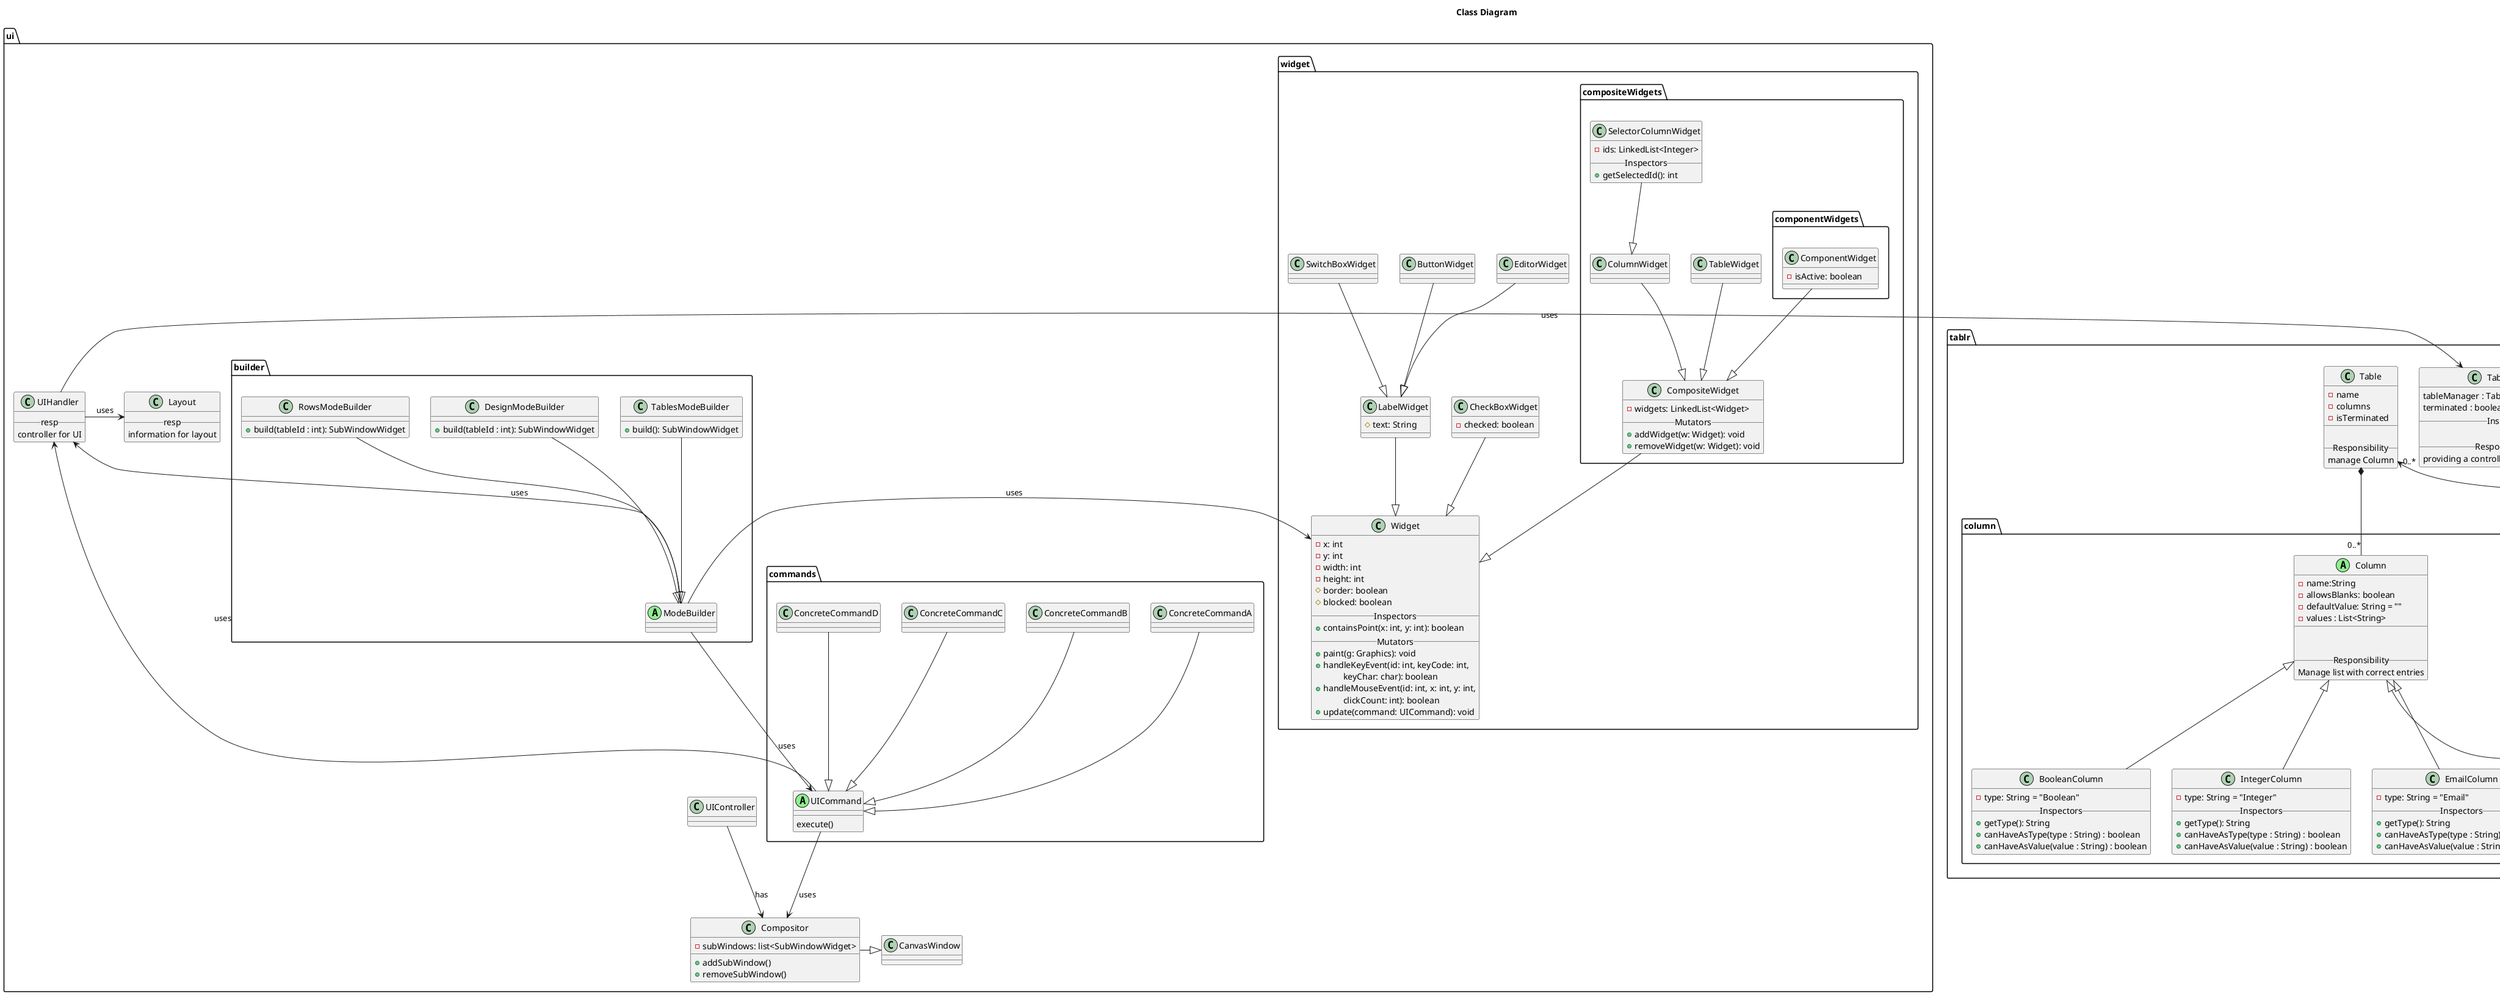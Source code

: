 @startuml
title Class Diagram
package "ui" {

    class CanvasWindow{

    }


    class UIHandler{
        __resp__
        controller for UI
    }
    UIHandler -> Layout : uses
    class Layout{
    __resp__
    information for layout
    }



    class Compositor{
        - subWindows: list<SubWindowWidget>
        __
        + addSubWindow()
        + removeSubWindow()
    }

    class UIController{

    }



    UIController --> Compositor : has



    Compositor -|> CanvasWindow



    package "commands" {

        class UICommand <<(A, lightgreen)>> {
            execute()
        }

        class ConcreteCommandA{

        }

        class ConcreteCommandB{

        }

        class ConcreteCommandC{

        }

        class ConcreteCommandD{

        }

        ConcreteCommandA --|> UICommand
        ConcreteCommandB --|> UICommand
        ConcreteCommandC --|> UICommand
        ConcreteCommandD --|> UICommand
    }
    UICommand --> Compositor : uses

    UIHandler <-- UICommand : uses



    package "widget" {

                class Widget {
                    -x: int
                    -y: int
                    -width: int
                    -height: int
                    #border: boolean
                    #blocked: boolean
                    __Inspectors__
                    +containsPoint(x: int, y: int): boolean
                    __Mutators__
                    +paint(g: Graphics): void
                    +handleKeyEvent(id: int, keyCode: int,
                        \t keyChar: char): boolean
                    +handleMouseEvent(id: int, x: int, y: int,
                        \t clickCount: int): boolean
                    +update(command: UICommand): void
                }


                class LabelWidget{
                    #text: String
                }
                LabelWidget --|> Widget


                class EditorWidget{
                }
                EditorWidget --|> LabelWidget

                class CheckBoxWidget{
                    -checked: boolean
                }
                CheckBoxWidget --|> Widget
                class ButtonWidget{
                }
                ButtonWidget --|> LabelWidget


                class SwitchBoxWidget{
                }
                SwitchBoxWidget --|> LabelWidget
                package compositeWidgets{
                    class CompositeWidget{
                        - widgets: LinkedList<Widget>
                        __Mutators__
                        + addWidget(w: Widget): void
                        + removeWidget(w: Widget): void
                    }

                    CompositeWidget --|> Widget

                    class TableWidget{
                    }

                    TableWidget --|> CompositeWidget

                    class ColumnWidget{
                    }

                    ColumnWidget --|> CompositeWidget

                    class SelectorColumnWidget {
                        -ids: LinkedList<Integer>
                        __Inspectors__
                        +getSelectedId(): int
                    }

                    SelectorColumnWidget --|> ColumnWidget

                    package componentWidgets{
                        class ComponentWidget{
                            -isActive: boolean
                        }



                        ComponentWidget --|> CompositeWidget


                    }
                }

    }


    package "builder" {

        UIHandler <-- ModeBuilder : uses

        class ModeBuilder <<(A, lightgreen)>>{
        }

        class TablesModeBuilder{
            + build(): SubWindowWidget
        }

        class DesignModeBuilder{
            + build(tableId : int): SubWindowWidget

        }

        class RowsModeBuilder{
            + build(tableId : int): SubWindowWidget
        }

        TablesModeBuilder --|> ModeBuilder
        DesignModeBuilder --|> ModeBuilder
        RowsModeBuilder --|> ModeBuilder
    }

    ModeBuilder -> Widget : uses

    ModeBuilder --> UICommand: uses


}


package "tablr" {

    UIHandler -> TablesHandler : uses

    class TablesHandler{
        tableManager : TableManager {readOnly}
        terminated : boolean
        __Inspector__

        __Responsibilities__
        providing a controller for tables
    }


    class TableManager{
        tables : List<Table> [*] = new LinkedList<Table>
        currentTable : Table [0...1] = null
        terminated : boolean = false
        __

        __Responsibility__
        manage tables and manage access to tables
    }

    Table "0..*" <-- TableManager
    TablesHandler --> "1" TableManager




    class Table{
        -name
        -columns
        -isTerminated
        __

        __Responsibility__
        manage Column
    }

    package "column" {

        Column <|-- BooleanColumn
        Column <|-- IntegerColumn
        Column <|-- EmailColumn
        Column <|-- StringColumn

        class Column <<(A, lightgreen)>>{
            -name:String
            -allowsBlanks: boolean
            -defaultValue: String = ""
            -values : List<String>
            __


        __Responsibility__
        Manage list with correct entries
        }

        Table *-- "0..*" Column

        class BooleanColumn{
            -type: String = "Boolean"
            __Inspectors__
            +getType(): String
            +canHaveAsType(type : String) : boolean
            +canHaveAsValue(value : String) : boolean
        }
        class StringColumn{
            -type: String = "String"
            __Inspectors__
            +getType(): String
            +canHaveAsType(type : String) : boolean
            +canHaveAsValue(value : String) : boolean
        }
        class EmailColumn{
            -type: String = "Email"
            __Inspectors__
            +getType(): String
            +canHaveAsType(type : String) : boolean
            +canHaveAsValue(value : String) : boolean
        }
        class IntegerColumn{
            -type: String = "Integer"
            __Inspectors__
            +getType(): String
            +canHaveAsType(type : String) : boolean
            +canHaveAsValue(value : String) : boolean
        }
    }
}
@enduml
